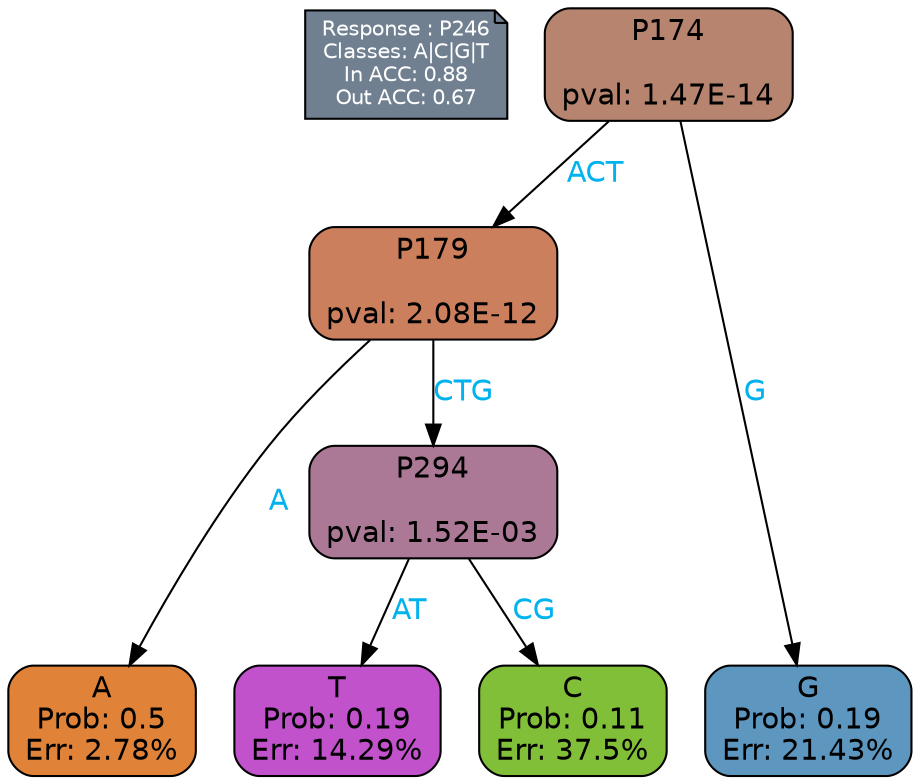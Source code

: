 digraph Tree {
node [shape=box, style="filled, rounded", color="black", fontname=helvetica] ;
graph [ranksep=equally, splines=polylines, bgcolor=transparent, dpi=600] ;
edge [fontname=helvetica] ;
LEGEND [label="Response : P246
Classes: A|C|G|T
In ACC: 0.88
Out ACC: 0.67
",shape=note,align=left,style=filled,fillcolor="slategray",fontcolor="white",fontsize=10];1 [label="P174

pval: 1.47E-14", fillcolor="#b6846f"] ;
2 [label="P179

pval: 2.08E-12", fillcolor="#cc7f5c"] ;
3 [label="A
Prob: 0.5
Err: 2.78%", fillcolor="#e08339"] ;
4 [label="P294

pval: 1.52E-03", fillcolor="#ab7996"] ;
5 [label="T
Prob: 0.19
Err: 14.29%", fillcolor="#c251cc"] ;
6 [label="C
Prob: 0.11
Err: 37.5%", fillcolor="#82bf39"] ;
7 [label="G
Prob: 0.19
Err: 21.43%", fillcolor="#5d97c0"] ;
1 -> 2 [label="ACT",fontcolor=deepskyblue2] ;
1 -> 7 [label="G",fontcolor=deepskyblue2] ;
2 -> 3 [label="A",fontcolor=deepskyblue2] ;
2 -> 4 [label="CTG",fontcolor=deepskyblue2] ;
4 -> 5 [label="AT",fontcolor=deepskyblue2] ;
4 -> 6 [label="CG",fontcolor=deepskyblue2] ;
{rank = same; 3;5;6;7;}{rank = same; LEGEND;1;}}